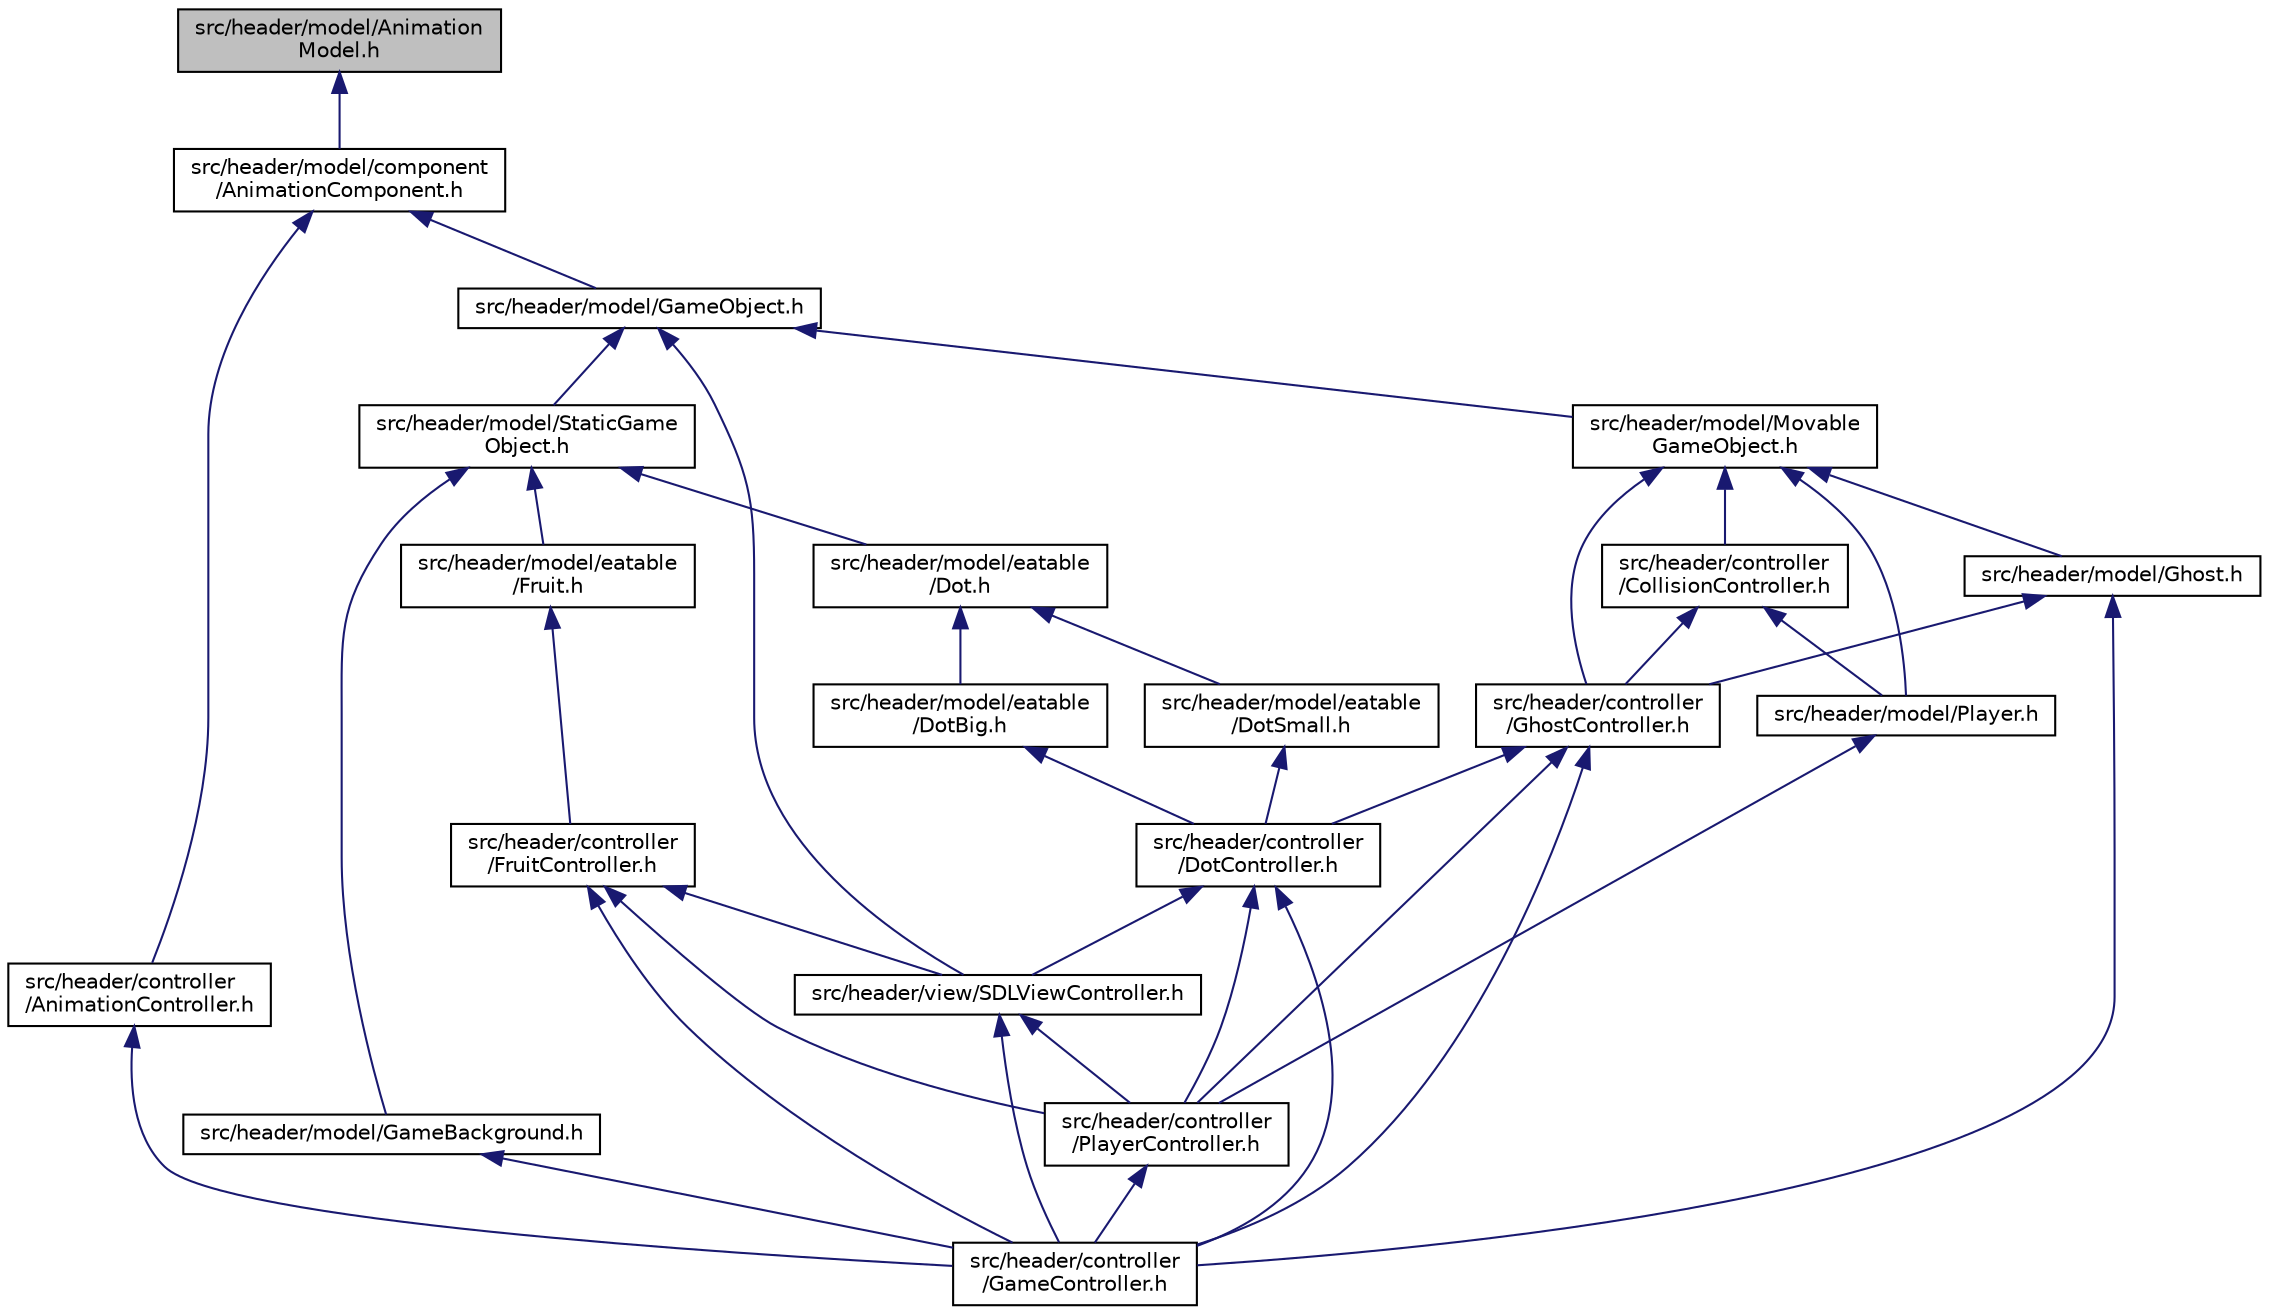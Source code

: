 digraph "src/header/model/AnimationModel.h"
{
 // LATEX_PDF_SIZE
  edge [fontname="Helvetica",fontsize="10",labelfontname="Helvetica",labelfontsize="10"];
  node [fontname="Helvetica",fontsize="10",shape=record];
  Node1 [label="src/header/model/Animation\lModel.h",height=0.2,width=0.4,color="black", fillcolor="grey75", style="filled", fontcolor="black",tooltip=" "];
  Node1 -> Node2 [dir="back",color="midnightblue",fontsize="10",style="solid"];
  Node2 [label="src/header/model/component\l/AnimationComponent.h",height=0.2,width=0.4,color="black", fillcolor="white", style="filled",URL="$AnimationComponent_8h.html",tooltip=" "];
  Node2 -> Node3 [dir="back",color="midnightblue",fontsize="10",style="solid"];
  Node3 [label="src/header/controller\l/AnimationController.h",height=0.2,width=0.4,color="black", fillcolor="white", style="filled",URL="$AnimationController_8h.html",tooltip="The header file for the AnimationController class, which controls the animation logic of the game."];
  Node3 -> Node4 [dir="back",color="midnightblue",fontsize="10",style="solid"];
  Node4 [label="src/header/controller\l/GameController.h",height=0.2,width=0.4,color="black", fillcolor="white", style="filled",URL="$GameController_8h.html",tooltip=" "];
  Node2 -> Node5 [dir="back",color="midnightblue",fontsize="10",style="solid"];
  Node5 [label="src/header/model/GameObject.h",height=0.2,width=0.4,color="black", fillcolor="white", style="filled",URL="$GameObject_8h.html",tooltip="Base class for all game objects in the game, with transform and animation components."];
  Node5 -> Node6 [dir="back",color="midnightblue",fontsize="10",style="solid"];
  Node6 [label="src/header/model/Movable\lGameObject.h",height=0.2,width=0.4,color="black", fillcolor="white", style="filled",URL="$MovableGameObject_8h.html",tooltip=" "];
  Node6 -> Node7 [dir="back",color="midnightblue",fontsize="10",style="solid"];
  Node7 [label="src/header/controller\l/CollisionController.h",height=0.2,width=0.4,color="black", fillcolor="white", style="filled",URL="$CollisionController_8h.html",tooltip="Header file for CollisionController class, which handles collision between two objects."];
  Node7 -> Node8 [dir="back",color="midnightblue",fontsize="10",style="solid"];
  Node8 [label="src/header/controller\l/GhostController.h",height=0.2,width=0.4,color="black", fillcolor="white", style="filled",URL="$GhostController_8h.html",tooltip=" "];
  Node8 -> Node9 [dir="back",color="midnightblue",fontsize="10",style="solid"];
  Node9 [label="src/header/controller\l/DotController.h",height=0.2,width=0.4,color="black", fillcolor="white", style="filled",URL="$DotController_8h.html",tooltip="This file contains the declaration of the DotController class."];
  Node9 -> Node4 [dir="back",color="midnightblue",fontsize="10",style="solid"];
  Node9 -> Node10 [dir="back",color="midnightblue",fontsize="10",style="solid"];
  Node10 [label="src/header/controller\l/PlayerController.h",height=0.2,width=0.4,color="black", fillcolor="white", style="filled",URL="$PlayerController_8h.html",tooltip=" "];
  Node10 -> Node4 [dir="back",color="midnightblue",fontsize="10",style="solid"];
  Node9 -> Node11 [dir="back",color="midnightblue",fontsize="10",style="solid"];
  Node11 [label="src/header/view/SDLViewController.h",height=0.2,width=0.4,color="black", fillcolor="white", style="filled",URL="$SDLViewController_8h.html",tooltip="Header file for SDLViewController class, which manages connections to SDL library to manage the view ..."];
  Node11 -> Node4 [dir="back",color="midnightblue",fontsize="10",style="solid"];
  Node11 -> Node10 [dir="back",color="midnightblue",fontsize="10",style="solid"];
  Node8 -> Node4 [dir="back",color="midnightblue",fontsize="10",style="solid"];
  Node8 -> Node10 [dir="back",color="midnightblue",fontsize="10",style="solid"];
  Node7 -> Node12 [dir="back",color="midnightblue",fontsize="10",style="solid"];
  Node12 [label="src/header/model/Player.h",height=0.2,width=0.4,color="black", fillcolor="white", style="filled",URL="$Player_8h.html",tooltip=" "];
  Node12 -> Node10 [dir="back",color="midnightblue",fontsize="10",style="solid"];
  Node6 -> Node8 [dir="back",color="midnightblue",fontsize="10",style="solid"];
  Node6 -> Node13 [dir="back",color="midnightblue",fontsize="10",style="solid"];
  Node13 [label="src/header/model/Ghost.h",height=0.2,width=0.4,color="black", fillcolor="white", style="filled",URL="$Ghost_8h.html",tooltip=" "];
  Node13 -> Node4 [dir="back",color="midnightblue",fontsize="10",style="solid"];
  Node13 -> Node8 [dir="back",color="midnightblue",fontsize="10",style="solid"];
  Node6 -> Node12 [dir="back",color="midnightblue",fontsize="10",style="solid"];
  Node5 -> Node14 [dir="back",color="midnightblue",fontsize="10",style="solid"];
  Node14 [label="src/header/model/StaticGame\lObject.h",height=0.2,width=0.4,color="black", fillcolor="white", style="filled",URL="$StaticGameObject_8h.html",tooltip=" "];
  Node14 -> Node15 [dir="back",color="midnightblue",fontsize="10",style="solid"];
  Node15 [label="src/header/model/eatable\l/Dot.h",height=0.2,width=0.4,color="black", fillcolor="white", style="filled",URL="$Dot_8h.html",tooltip=" "];
  Node15 -> Node16 [dir="back",color="midnightblue",fontsize="10",style="solid"];
  Node16 [label="src/header/model/eatable\l/DotBig.h",height=0.2,width=0.4,color="black", fillcolor="white", style="filled",URL="$DotBig_8h.html",tooltip=" "];
  Node16 -> Node9 [dir="back",color="midnightblue",fontsize="10",style="solid"];
  Node15 -> Node17 [dir="back",color="midnightblue",fontsize="10",style="solid"];
  Node17 [label="src/header/model/eatable\l/DotSmall.h",height=0.2,width=0.4,color="black", fillcolor="white", style="filled",URL="$DotSmall_8h.html",tooltip="The header file for the DotSmall class, which represents the small dots that Pacman can eat."];
  Node17 -> Node9 [dir="back",color="midnightblue",fontsize="10",style="solid"];
  Node14 -> Node18 [dir="back",color="midnightblue",fontsize="10",style="solid"];
  Node18 [label="src/header/model/eatable\l/Fruit.h",height=0.2,width=0.4,color="black", fillcolor="white", style="filled",URL="$Fruit_8h.html",tooltip="Header file for the Fruit class."];
  Node18 -> Node19 [dir="back",color="midnightblue",fontsize="10",style="solid"];
  Node19 [label="src/header/controller\l/FruitController.h",height=0.2,width=0.4,color="black", fillcolor="white", style="filled",URL="$FruitController_8h.html",tooltip=" "];
  Node19 -> Node4 [dir="back",color="midnightblue",fontsize="10",style="solid"];
  Node19 -> Node10 [dir="back",color="midnightblue",fontsize="10",style="solid"];
  Node19 -> Node11 [dir="back",color="midnightblue",fontsize="10",style="solid"];
  Node14 -> Node20 [dir="back",color="midnightblue",fontsize="10",style="solid"];
  Node20 [label="src/header/model/GameBackground.h",height=0.2,width=0.4,color="black", fillcolor="white", style="filled",URL="$GameBackground_8h.html",tooltip=" "];
  Node20 -> Node4 [dir="back",color="midnightblue",fontsize="10",style="solid"];
  Node5 -> Node11 [dir="back",color="midnightblue",fontsize="10",style="solid"];
}
